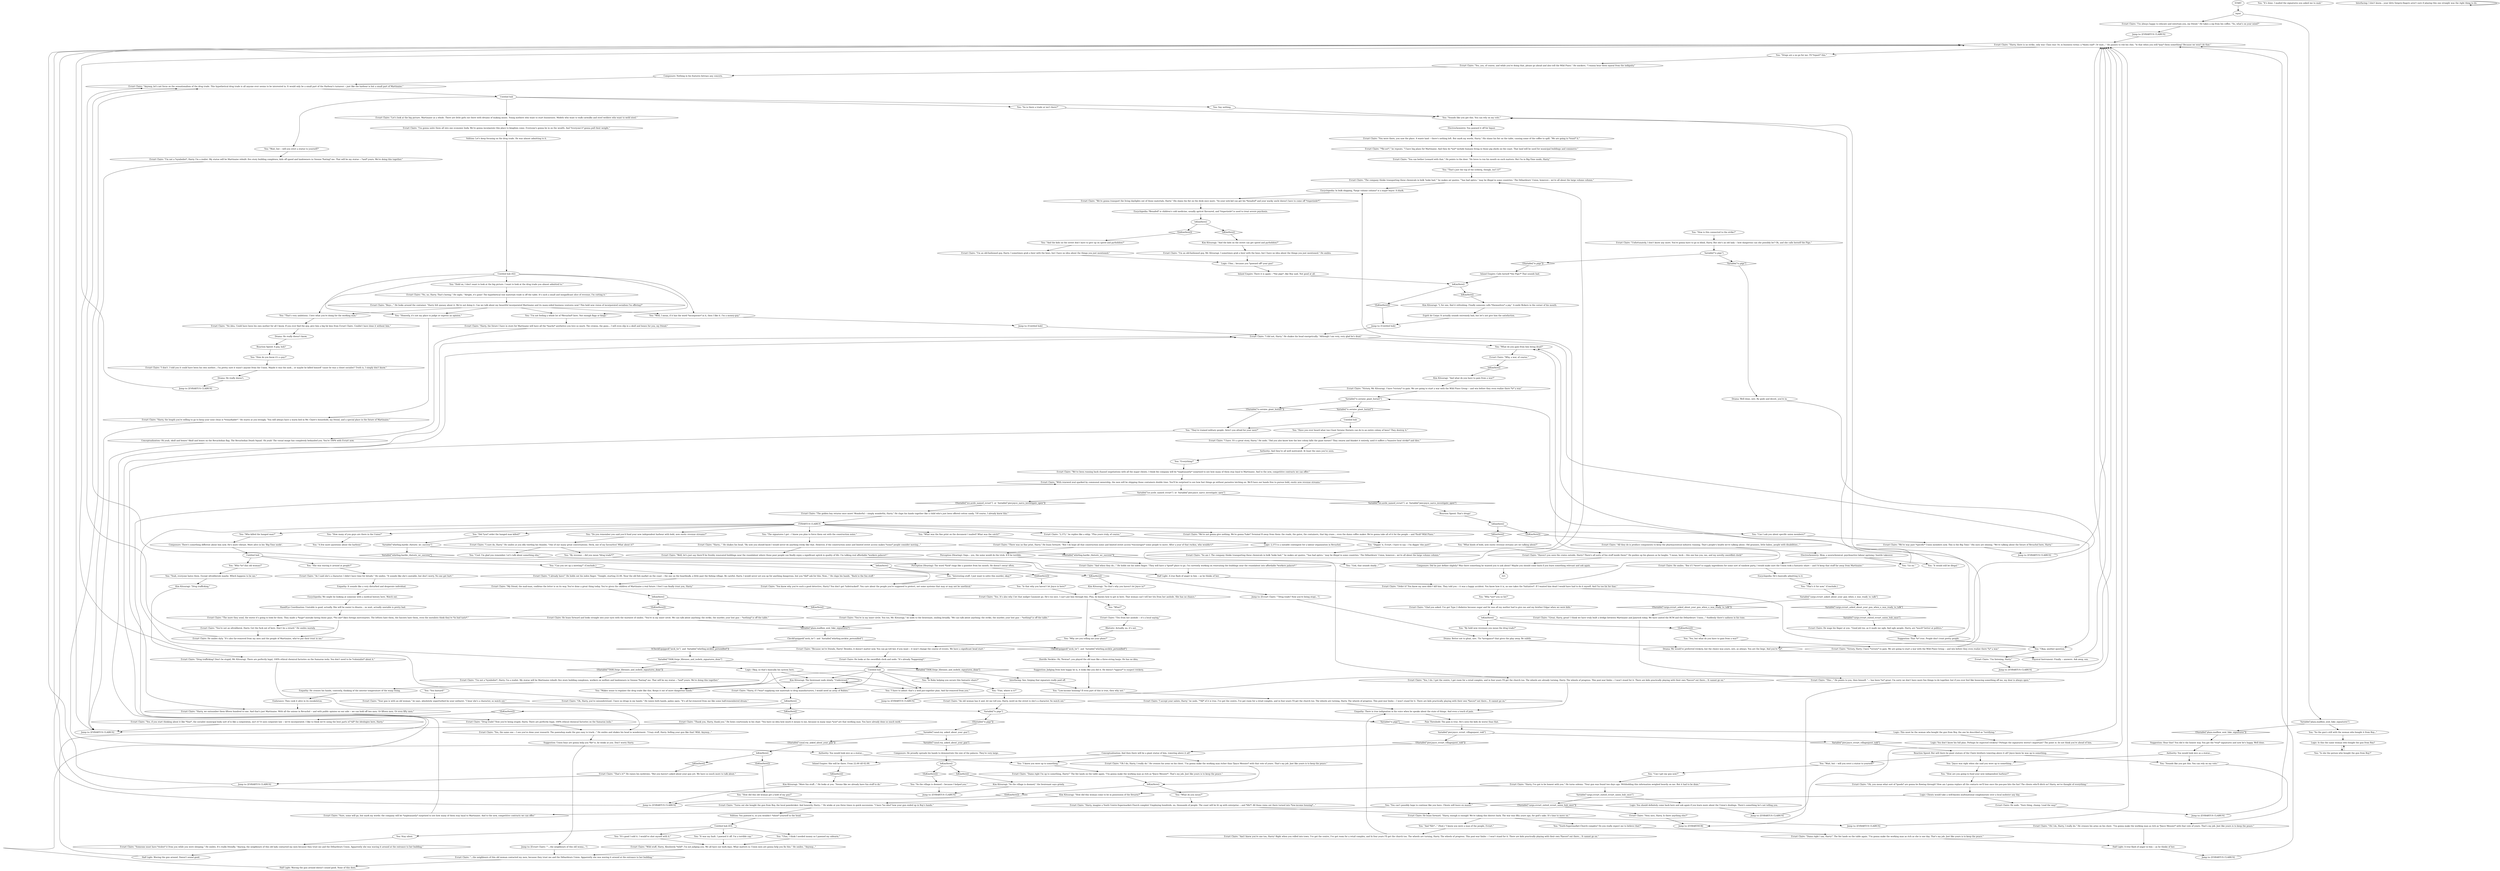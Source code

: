 # CONTAINERYARD / EVRART UNION
# "I wanna discuss some matters regarding the union with you."
# ==================================================
digraph G {
	  0 [label="START"];
	  1 [label="input"];
	  2 [label="Evrart Claire: \"Wild stuff, Harry. Absolutely *wild*. I'm not judging you. We all have our dark days. What matters is: Union men are gonna help you fix this.\" He smiles. \"Anyway...\""];
	  3 [label="Evrart Claire: \"...the neighbours of this old woman contacted my men, because they trust me and the Débardeurs Union. Apparently she was waving it around at the entrance to her building.\""];
	  4 [label="Suggestion: Hear that? You did it the honest way. You got the *real* signatures and now he's happy. Well done."];
	  5 [label="Perception (Hearing): Oops... yes, the noise would do the trick. It'll be terrible."];
	  6 [label="You: \"Wait, but -- will you erect a statue to yourself?\""];
	  7 [label="You: \"I knew you were up to something.\""];
	  8 [label="Evrart Claire: He looks at the swordfish clock and nods: \"It's already *happening*.\""];
	  9 [label="Half Light: Waving the gun around doesn't sound good. None of this does."];
	  10 [label="Evrart Claire: \"There was no fine print, Harry.\" He leans forward. \"But I do hope all that construction noise and limited street access *encourages* some people to move. After a year of that ruckus, who wouldn't?\""];
	  11 [label="Reaction Speed: But will there be giant statues of the Claire brothers towering above it all? Joyce knew he was up to something."];
	  12 [label="Evrart Claire: \"I'm listening, Harry.\""];
	  13 [label="You: \"They're trained military people. Aren't you afraid for your men?\""];
	  14 [label="Evrart Claire: \"Your gun is with an old woman,\" he says, absolutely unperturbed by your outburst. \"I hear she's a character, so watch out.\""];
	  15 [label="Jump to: [Untitled hub]"];
	  16 [label="Rhetoric: Actually, no, it's not."];
	  17 [label="Drama: He really doesn't know."];
	  18 [label="Evrart Claire: \"I don't. I told you it could have been his own mother... I'm pretty sure it wasn't anyone from the Union. Maybe it was the mob... or maybe he killed himself 'cause he was a closet socialist? Truth is, I simply don't know.\""];
	  19 [label="Jump to: [EVRARTUS CLAIRUS]"];
	  20 [label="Evrart Claire: \"With renewed zeal sparked by communal ownership, the men will be shipping those containers double time. You'll be surprised to see how fast things go without parasites latching on. We'll have our hands free to pursue bold, exotic new revenue streams.\""];
	  21 [label="IsKimHere()"];
	  22 [label="IsKimHere()", shape=diamond];
	  23 [label="!(IsKimHere())", shape=diamond];
	  24 [label="Encyclopedia: He's basically admitting to it."];
	  25 [label="Evrart Claire: \"Boys...\" He looks around the container. \"Harry felt queasy about it. We're not doing it. Can we talk about my beautiful incorporated Martinaise and its many-sided business ventures now? This bold new vision of incorporated socialism I'm offering?\""];
	  26 [label="Evrart Claire: He leans forward and looks straight into your eyes with the warmest of smiles. \"You're in my inner circle. We can talk about anything: the strike, the murder, your lost gun -- *nothing* is off the table.\""];
	  27 [label="Evrart Claire: \"Harry...\" He shakes his head. \"By now you should know I would never do anything tricky like that. However, if the construction noise and limited street access makes *some* people consider moving...\""];
	  28 [label="You: \"Did *you* order the hanged man killed?\""];
	  29 [label="You: \"And *life*...\" (Nod.) \"I knew you were a man of the people, Evrart.\""];
	  30 [label="Evrart Claire: \"Oh, you mean what sort of *goods* are gonna be flowing through? How am I gonna replace all the contacts we'll lose once the poo-poo hits the fan? The clients who'll ditch us? Harry, we've thought of everything.\""];
	  31 [label="Jump to: [EVRARTUS CLAIRUS]"];
	  32 [label="You: \"Honestly, it's not my place to judge or express an opinion.\""];
	  33 [label="You: \"How many of you guys are there in the Union?\""];
	  34 [label="Drama: He really doesn't."];
	  35 [label="Evrart Claire: \"The company thinks transporting these chemicals in bulk 'looks bad,'\" he makes air quotes, \"'has bad optics,' 'may be illegal in some countries.' The Débardeurs' Union, however... we're all about the large volume column.\""];
	  36 [label="Evrart Claire: \"I'm an old-fashioned guy, Mr. Kitsuragi. I sometimes grab a beer with the boys, but I have no idea about the things you just mentioned.\" He smiles."];
	  37 [label="Evrart Claire: \"I'm an old-fashioned guy, Harry. I sometimes grab a beer with the boys, but I have no idea about the things you just mentioned.\""];
	  38 [label="Logic: This must be the woman who bought the gun from Roy, the one he described as \"terrifying.\""];
	  39 [label="Empathy: There is true indignation in his voice when he speaks about the state of things. And even a touch of pain."];
	  40 [label="Encyclopedia: We might be looking at someone with a medical history here. Watch out."];
	  41 [label="You: \"Sounds like you got this. You can rely on my vote.\""];
	  42 [label="Evrart Claire: \"Harry, we outnumber them fifteen hundred to one. And that's just Martinaise. With all the unions in Revachol -- and with public opinion on our side -- we can hold off two men. Or fifteen men. Or even fifty men.\""];
	  43 [label="You: \"Can I ask you about specific union members?\""];
	  44 [label="Evrart Claire: \"This...\" He points to you, then himself. \"... has been *so* great. I'm sorry we don't have more fun things to do together, but if you ever feel like bouncing something off me, my door is always open.\""];
	  45 [label="Evrart Claire: \"Why, a war, of course.\""];
	  46 [label="Jump to: [EVRARTUS CLAIRUS]"];
	  47 [label="Authority: You would look nice as a statue..."];
	  48 [label="Evrart Claire: \"I'm not a *symbolist*, Harry. I'm a realist. My statue will be Martinaise rebuilt: five story building complexes, kids off speed and landowners in Ozonne *hating* me. That will be my statue -- *and* yours. We're doing this together.\""];
	  49 [label="Interfacing: See, forging that signature really paid off."];
	  50 [label="Evrart Claire: \"*Re-set*,\" he repeats. \"I have big plans for Martinaise. And they do *not* include humans living in those pig sheds on the coast. That land will be used for municipal buildings and commerce.\""];
	  51 [label="Variable[\"pier.joyce_evrart_villagequest_told\"]"];
	  52 [label="Variable[\"pier.joyce_evrart_villagequest_told\"]", shape=diamond];
	  53 [label="!(Variable[\"pier.joyce_evrart_villagequest_told\"])", shape=diamond];
	  54 [label="You: \"Is that why you haven't let Joyce in here?\""];
	  55 [label="Jump to: [EVRARTHUB]"];
	  56 [label="Kim Kitsuragi: \"And what do you have to gain from a war?\""];
	  57 [label="You: \"Who killed the hanged man?\""];
	  58 [label="You: Say nothing."];
	  59 [label="Volition: Let's keep focusing on the drug trade. He was almost admitting to it."];
	  60 [label="Untitled hub (03)"];
	  61 [label="Evrart Claire: \"Damn right I'm up to something, Harry!\" The fist lands on the table again. \"I'm gonna make the working man as rich as *Joyce Messier*. That's my job. Just like yours is to keep the peace.\""];
	  62 [label="You: \"What was the fine print on the document I mailed? What was the catch?\""];
	  63 [label="Jump to: [EVRARTUS CLAIRUS]"];
	  64 [label="You: \"Why *are* you so fat?\""];
	  65 [label="Evrart Claire: \"Because we're friends, Harry! Besides, it doesn't matter now. You can go tell her, if you want -- it won't change the course of events. We have a significant head start.\""];
	  66 [label="Evrart Claire: \"We've been running back channel negotiations with all the major clients. I think the company will be *unpleasantly* surprised to see how many of them stay loyal to Martinaise. And to the new, competitive contracts we can offer.\""];
	  67 [label="Encyclopedia: *Benafed* is children's cold medicine, usually apricot flavoured, and *risperizole* is used to treat severe psychosis."];
	  68 [label="Kim Kitsuragi: \"And the kids on the street can get speed and pyrholidon?\""];
	  69 [label="Composure: Nothing in his features betrays any concern."];
	  70 [label="You: \"Hold on, I don't want to look at the big picture. I want to look at the drug trade you almost admitted to.\""];
	  71 [label="Evrart Claire: \"Haven't you seen the crates outside, Harry? There's all sorts of fun stuff inside them!\" He pushes up his glasses as he laughs. \"I mean, heck -- this one has you, me, and my novelty swordfish clock!\""];
	  72 [label="CheckEquipped(\"neck_tie\")  and  Variable[\"whirling.necktie_personified\"]"];
	  73 [label="CheckEquipped(\"neck_tie\")  and  Variable[\"whirling.necktie_personified\"]", shape=diamond];
	  74 [label="!(CheckEquipped(\"neck_tie\")  and  Variable[\"whirling.necktie_personified\"])", shape=diamond];
	  75 [label="Pain Threshold: The pain is true. He's seen the kids do worse than that."];
	  76 [label="IsKimHere()"];
	  77 [label="IsKimHere()", shape=diamond];
	  78 [label="!(IsKimHere())", shape=diamond];
	  79 [label="Evrart Claire: \"Well, let's just say there'll be freshly renovated buildings near the roundabout where those poor people can finally enjoy a significant uptick in quality of life. I'm talking real affordable *workers palaces*.\""];
	  80 [label="Jump to: [EVRARTUS CLAIRUS]"];
	  81 [label="Kim Kitsuragi: \"So that's why you haven't let Joyce in?\""];
	  82 [label="Evrart Claire: \"Someone must have *stolen* it from you while you were sleeping.\" He smiles. It's really friendly. \"Anyway, the neighbours of this old lady contacted my men because they trust me and the Débardeurs Union. Apparently she was waving it around at the entrance to her building.\""];
	  83 [label="Evrart Claire: \"As I said she's a character. I didn't have time for details.\" He smiles. \"It sounds like she's unstable, but don't worry. No one got hurt.\""];
	  84 [label="You: \"Yes, but what do you have to gain from a war?\""];
	  85 [label="Evrart Claire: \"Victory, Harry. I have *victory* to gain. We are going to start a war with the Wild Pines Group -- and win before they even realize there *is* a war.\""];
	  86 [label="Evrart Claire: \"Sure, some will go, but mark my words: the company will be *unpleasantly* surprised to see how many of them stay loyal to Martinaise. And to the new, competitive contracts we can offer.\""];
	  87 [label="Untitled hub"];
	  88 [label="Variable[\"tc.pigs\"]"];
	  89 [label="Variable[\"tc.pigs\"]", shape=diamond];
	  90 [label="!(Variable[\"tc.pigs\"])", shape=diamond];
	  91 [label="Logic: 2,373 is a sizeable contingent for a labour organization in Revachol."];
	  92 [label="Evrart Claire: \"So am I. The company thinks transporting these chemicals in bulk 'looks bad,'\" he makes air quotes, \"'has bad optics,' 'may be illegal in some countries.' The Débardeurs' Union, however... we're all about the large volume column.\""];
	  93 [label="You: \"It's good I sold it. I would've shot myself with it.\""];
	  94 [label="Evrart Claire: \"Oh I do, Harry, I really do.\" He crosses his arms on his chest. \"I'm gonna make the working man as rich as *Joyce Messier* with that vote of yours. That's my job. Just like yours is to keep the peace.\""];
	  95 [label="Evrart Claire: \"I have. It's a great story, Harry.\" He nods. \"Did you also know how the bee colony kills the giant hornet? They swarm and blanket it entirely, until it suffers a *massive heat stroke* and dies.\""];
	  96 [label="You: \"Makes sense to regulate the drug trade like this. Keeps it out of more dangerous hands.\""];
	  97 [label="You: \"Is Ruby helping you secure this fantastic share?\""];
	  98 [label="Variable[\"whirling.hardie_rhetoric_wc_success\"]"];
	  99 [label="Variable[\"whirling.hardie_rhetoric_wc_success\"]", shape=diamond];
	  100 [label="!(Variable[\"whirling.hardie_rhetoric_wc_success\"])", shape=diamond];
	  101 [label="Evrart Claire: \"We're way past *specific* Union members now. This is the Big Time.\" His eyes are shining. \"We're talking about the future of Revachol here, Harry.\""];
	  102 [label="Evrart Claire: \"We're gonna transport the living daylights out of those materials, Harry.\" His slams his fist on the desk once more. \"So your sick kid can get his *benafed* and your wacky uncle doesn't have to come off *risperizole*!\""];
	  103 [label="You: \"So is there a trade or isn't there?\""];
	  104 [label="Suggestion: That *is* true. People don't trust pretty people."];
	  105 [label="Electrochemistry: Wow, a neurochemical, psychoactive labour uprising / hostile takeover."];
	  106 [label="Jump to: [Evrart Claire: \"\"...the neighbours of this old woma...\"]"];
	  107 [label="Evrart Claire: \"You're in my inner circle. You too, Mr. Kitsuragi,\" he nods to the lieutenant, smiling broadly. \"We can talk about anything: the strike, the murder, your lost gun -- *nothing* is off the table.\""];
	  108 [label="Evrart Claire: \"Harry, imagine a Youth Centre-Supermarket-Church complex! Employing hundreds, no, thousands of people. The coast will be lit up with enterprise -- and *life*! All those ruins out there turned into *low-income housing*...\""];
	  109 [label="Evrart Claire: \"Yes, yes, of course, and while you're doing that, please go ahead and also tell the Wild Pines.\" He snickers. \"I wanna hear them squeal from the indignity.\""];
	  110 [label="IsKimHere()"];
	  111 [label="IsKimHere()", shape=diamond];
	  112 [label="!(IsKimHere())", shape=diamond];
	  113 [label="You: \"I'm not feeling a whole lot of *Revachol* here. Not enough flags or kings.\""];
	  114 [label="Evrart Claire: \"An old woman has it and, let me tell you, Harry, word on the street is she's a character. So watch out.\""];
	  115 [label="You: \"Who *is* this old woman?\""];
	  116 [label="Kim Kitsuragi: \"I, for one, find it refreshing. Finally someone calls *themselves* a pig.\" A smile flickers in the corner of his mouth."];
	  117 [label="Jump to: [EVRARTUS CLAIRUS]"];
	  118 [label="Inland Empire: Calls herself *the Pigs?* That sounds bad."];
	  119 [label="Evrart Claire: \"Drug trafficking? Don't be stupid, Mr. Kitsuragi. There are perfectly legal, 100% ethical chemical factories on the Samaran isola. You don't need to be *colonialist* about it.\""];
	  120 [label="Evrart Claire: \"No, no, Harry. That's boring.\" He sighs. \"Alright, it's gone! The hypothetical raw materials trade is off the table. It's such a small and insignificant slice of revenue, I'm cutting it.\""];
	  121 [label="Conceptualization: Oh yeah, skull and bones! Skull and bones on the Revacholian flag. The Revacholian Death Squad. Oh yeah! The visual image has completely bedazzled you. You're 100% with Evrart now."];
	  122 [label="You: \"Do you remember you said you'd fund your new independent harbour with bold, new exotic revenue streams?\""];
	  123 [label="You: \"It was my fault. I pawned it off. I'm a terrible cop.\""];
	  124 [label="Variable[\"tc.pigs\"]"];
	  125 [label="Variable[\"tc.pigs\"]", shape=diamond];
	  126 [label="!(Variable[\"tc.pigs\"])", shape=diamond];
	  127 [label="Physical Instrument: Finally -- answers. Ask away, son."];
	  128 [label="Esprit de Corps: It actually sounds extremely bad, but let's not give him the satisfaction."];
	  129 [label="You: \"So the village is doomed -- because I helped you.\""];
	  130 [label="Kim Kitsuragi: \"So the village is doomed,\" the lieutenant says grimly."];
	  131 [label="Evrart Claire: \"I accept your salute, Harry,\" he nods. \"*All* of it is true. I've got the centre, I've got room for a retail complex, and in four years I'll get the church too. The wheels are turning, Harry. The wheels of progress. This post-war limbo -- I won't stand for it. There are kids practically playing with their own *faeces* out there... It cannot go on.\""];
	  132 [label="You: \"Joyce was right when she said you were up to something...\""];
	  133 [label="Evrart Claire: \"You know why you're such a good detective, Harry? You don't get *sidetracked*. You care about the people you're supposed to protect, not some systems that may or may not be unethical.\""];
	  134 [label="Evrart Claire: \"Oh, Harry, you've misunderstood. I have no drugs in my hands.\" He raises both hands, palms open. \"It's all far-removed from me like some half-remembered dream.\""];
	  135 [label="Evrart Claire: \"Turns out she bought the gun from Roy, the local pawnbroker. And honestly, Harry...\" He winks at you three times in quick succession. \"I have *no idea* how your gun ended up in Roy's hands.\""];
	  136 [label="You: \"She was waving it around at people?\""];
	  137 [label="IsKimHere()"];
	  138 [label="IsKimHere()", shape=diamond];
	  139 [label="!(IsKimHere())", shape=diamond];
	  140 [label="You: \"Uhm, I think I needed money so I pawned my sidearm.\""];
	  141 [label="Kim Kitsuragi: \"More fun stuff...\" He looks at you. \"Seems like we already have fun stuff to do.\""];
	  142 [label="You: \"It's done. I mailed the signatures you asked me to mail.\""];
	  143 [label="Evrart Claire: \"And when they do...\" He holds out his index finger. \"They will have a *good* place to go. I'm currently working on renovating the buildings near the roundabout into affordable *workers palaces*.\""];
	  144 [label="IsKimHere()"];
	  145 [label="IsKimHere()", shape=diamond];
	  146 [label="!(IsKimHere())", shape=diamond];
	  147 [label="Jump to: [EVRARTUS CLAIRUS]"];
	  148 [label="You: \"Okay, another question.\""];
	  149 [label="Variable[\"tc.seraise_giant_hornet\"]"];
	  150 [label="Variable[\"tc.seraise_giant_hornet\"]", shape=diamond];
	  151 [label="!(Variable[\"tc.seraise_giant_hornet\"])", shape=diamond];
	  152 [label="Evrart Claire: \"Anyway, let's not focus on the sensationalism of the drug trade. This hypothetical drug trade is all anyone ever seems to be interested in. It would only be a small part of the Harbour's turnover -- just like the harbour is but a small part of Martinaise.\""];
	  153 [label="Evrart Claire: \"Harry, the length you're willing to go to keep your nose clean is *remarkable*.\" He stares at you lovingly. \"You will always have a warm bed in Mr. Claire's household, my friend, and a special place in the future of Martinaise.\""];
	  154 [label="Jump to: [EVRARTUS CLAIRUS]"];
	  155 [label="Reaction Speed: That's drugs!"];
	  156 [label="You: \"And the kids on the street don't have to give up on speed and pyrholidon?\""];
	  157 [label="Untitled hub"];
	  158 [label="Evrart Claire: \"I sure do, Harry.\" He smiles at you idly twirling his thumbs. \"One of our many great conversations. Heck, one of my favourites! What about it?\""];
	  159 [label="Jump to: [Evrart Claire: \"\"Drug trade? Now you're being stupi...\"]"];
	  160 [label="Half Light: A true flash of anger in him -- as he thinks of her."];
	  161 [label="Endurance: They cook it alive in its exoskeleton."];
	  162 [label="You: \"Have you ever heard what two Giant Seraise Hornets can do to an entire colony of bees? They destroy it.\""];
	  163 [label="Evrart Claire: \"I'm always happy to educate and entertain you, my friend.\" He takes a sip from his coffee. \"So, what's on your mind?\""];
	  164 [label="Evrart Claire: \"Harry, I've got to be honest with you.\" He turns solemn. \"Your gun was found two days ago. Withholding this information weighed heavily on me. But it had to be done.\""];
	  165 [label="You: \"How did this old woman get a hold of my gun?\""];
	  166 [label="You: \"Can you set up a meeting?\" (Conclude.)"];
	  167 [label="You: \"Why are you telling me your plans?\""];
	  168 [label="Untitled hub (02)"];
	  169 [label="Variable[\"ice.acele_named_evrart\"]  or  Variable[\"pier.joyce_narco_investigate_open\"]"];
	  170 [label="Variable[\"ice.acele_named_evrart\"]  or  Variable[\"pier.joyce_narco_investigate_open\"]", shape=diamond];
	  171 [label="!(Variable[\"ice.acele_named_evrart\"]  or  Variable[\"pier.joyce_narco_investigate_open\"])", shape=diamond];
	  172 [label="You: \"Cool. I'm glad you remember. Let's talk about something else.\""];
	  173 [label="Suggestion: Union boys are gonna help you *fix* it, he winks at you. Don't worry Harry."];
	  174 [label="Hand/Eye Coordination: Unstable is good, actually. She will be easier to disarm... no wait, actually unstable is pretty bad."];
	  175 [label="You: \"Youth-Supermarket-Church complex? Do you really expect me to believe that?\""];
	  176 [label="Evrart Claire: \"And I knew you're one too, Harry! Right when you rolled into town. I've got the centre, I've got room for a retail complex, and In four years I'll get the church too. The wheels are turning, Harry. The wheels of progress. This post-war limbo -- I won't stand for it. There are kids practically playing with their own *faeces* out there... It cannot go on.\""];
	  177 [label="Evrart Claire: \"Victory, Mr. Kitsuragi. I have *victory* to gain. We are going to start a war with the Wild Pines Group -- and win before they even realize there *is* a war.\""];
	  178 [label="You: \"I have to admit: that's a well put-together plan. And far-removed from you.\""];
	  179 [label="You: \"Well, I mean, if it has the word *incorporate* in it, then I like it. I'm a money-guy.\""];
	  180 [label="Evrart Claire: \"Harry, the future I have in store for Martinaise will have all the *macho* aesthetics you love so much. The crowns, the guns... I will even slip in a skull and bones for you, my friend.\""];
	  181 [label="IsKimHere()"];
	  182 [label="IsKimHere()", shape=diamond];
	  183 [label="!(IsKimHere())", shape=diamond];
	  184 [label="Evrart Claire: \"I already have!\" He holds out his index finger. \"Tonight, starting 22.00. Near the old fish market on the coast -- the one on the boardwalk, a little past the fishing village. Be careful, Harry. I would never set you up for anything dangerous, but you *did* ask for this. Now...\" He claps his hands. \"Back to the fun stuff.\""];
	  185 [label="Variable[\"cargo.evrart_asked_about_your_gun_when_e_was_ready_to_talk\"]"];
	  186 [label="Variable[\"cargo.evrart_asked_about_your_gun_when_e_was_ready_to_talk\"]", shape=diamond];
	  187 [label="!(Variable[\"cargo.evrart_asked_about_your_gun_when_e_was_ready_to_talk\"])", shape=diamond];
	  188 [label="You: \"What?\""];
	  189 [label="Evrart Claire: \"Tits from her asshole -- it's a local saying.\""];
	  190 [label="Reaction Speed: A guy, huh?"];
	  191 [label="Composure: Did he just deflate slightly? Was there something he wanted you to ask about? Maybe you should come back if you learn something relevant and ask again."];
	  192 [label="You: \"By revenue -- did you mean *drug trade*?\""];
	  193 [label="Jump to: [EVRARTUS CLAIRUS]"];
	  194 [label="Horrific Necktie: Oh, *bratan*, you played the old man like a three-string banjo. He has no idea."];
	  195 [label="You: Stay silent."];
	  196 [label="Conceptualization: And then there will be a giant statue of him, towering above it all?"];
	  197 [label="Encyclopedia: In bulk shipping, *large volume column* is a major buyer. A shark."];
	  198 [label="Empathy: It sounds like a very disturbed and desperate individual."];
	  199 [label="Variable[\"TASK.forge_liliennes_and_isobels_signatures_done\"]"];
	  200 [label="Variable[\"TASK.forge_liliennes_and_isobels_signatures_done\"]", shape=diamond];
	  201 [label="!(Variable[\"TASK.forge_liliennes_and_isobels_signatures_done\"])", shape=diamond];
	  202 [label="You: \"The signatures I got -- I know you plan to force them out with the construction noise.\""];
	  203 [label="You: \"What do you gain from him being dead?\""];
	  204 [label="Evrart Claire: \"Yes. It's also why I let that midget Gaumont go. He's too nice. I can't put him through this. Plus, he knows how to get in here. That woman can't tell her tits from her asshole. She has no chance.\""];
	  205 [label="Evrart Claire: \"I'm gonna unite them all into one economic body. We're gonna incorporate this place to kingdom come. Everyone's gonna be in on the wealth. And *everyone's* gonna pull their weight.\""];
	  206 [label="You: \"That's very ambitious. I love what you're doing for the working man.\""];
	  207 [label="IsKimHere()"];
	  208 [label="IsKimHere()", shape=diamond];
	  209 [label="!(IsKimHere())", shape=diamond];
	  210 [label="Evrart Claire: He leans forward. \"Harry, enough is enough! We're taking this district back. The war was fifty years ago, for god's sake. It's time to move on.\""];
	  211 [label="Evrart Claire: \"Glad you asked. I've got Type 2 diabetes because sugar and fat was all my mother had to give me and my brother Edgar when we were kids.\""];
	  212 [label="You: \"How do you know it's a guy?\""];
	  213 [label="Logic: Clients would take a well-known multinational conglomerate over a local mobster any day."];
	  214 [label="Variable[\"canal.roy_asked_about_your_gun\"]"];
	  215 [label="Variable[\"canal.roy_asked_about_your_gun\"]", shape=diamond];
	  216 [label="!(Variable[\"canal.roy_asked_about_your_gun\"])", shape=diamond];
	  217 [label="You: \"Is she the person who bought the gun from Roy?\""];
	  218 [label="Half Light: Waving the gun around. Doesn't sound good."];
	  219 [label="You: \"How is this connected to the strike?\""];
	  220 [label="Evrart Claire: He smiles slyly. \"It's also far-removed from my men and the people of Martinaise, who've put their trust in me.\""];
	  221 [label="Jump to: [EVRARTUS CLAIRUS]"];
	  222 [label="Untitled hub"];
	  223 [label="Evrart Claire: \"I did not, Harry.\" He shakes his head energetically. \"Although I am very, very glad he's dead.\""];
	  224 [label="You: \"God, that sounds shady...\""];
	  225 [label="You: \"Go on.\""];
	  226 [label="Evrart Claire: \"Let's look at the big picture. Martinaise as a whole. There are little girls out there with dreams of making music. Young mothers who want to start businesses. Models who want to walk catwalks and steel welders who want to weld steel.\""];
	  227 [label="You: \"Sounds like you got this. You can rely on my vote.\""];
	  228 [label="Inland Empire: She will be there. From 22.00 till 02.00."];
	  229 [label="Evrart Claire: \"My friend, the mail-man, confirms the letter is on its way. You've done a great thing today. You've given the children of Martinaise a real future. I feel I can finally trust you, Harry.\""];
	  230 [label="EVRARTUS CLAIRUS"];
	  231 [label="Evrart Claire: \"Harry, there is no strike, only war. Class war. Or, in business terms: a *dawn raid*. Or wait...\" He pauses to rub his chin. \"Is that when you still *pay* them something? Because we won't do that.\""];
	  232 [label="Evrart Claire: \"Unfortunately, I don't know any more. You're gonna have to go in blind, Harry. But she's an old lady -- how dangerous can she possibly be? Oh, and she calls herself the Pigs.\""];
	  233 [label="You: \"Yeah, everyone hates them. Except ultraliberals maybe. Which happens to be me.\""];
	  234 [label="Evrart Claire: \"You're not an ultraliberal, Harry. Get the fuck out of here. Don't be a retard.\" He smiles warmly."];
	  235 [label="Kim Kitsuragi: \"Drug trafficking.\""];
	  236 [label="You: \"What kinds of bold, new exotic revenue streams are we talking about?\""];
	  237 [label="Evrart Claire: \"The golden boy returns once more! Wonderful -- simply wonderful, Harry.\" He claps his hands together like a child who's just been offered cotton candy. \"Of course, I already knew this.\""];
	  238 [label="Variable[\"plaza.mailbox_sent_fake_signatures\"]"];
	  239 [label="Variable[\"plaza.mailbox_sent_fake_signatures\"]", shape=diamond];
	  240 [label="!(Variable[\"plaza.mailbox_sent_fake_signatures\"])", shape=diamond];
	  241 [label="You: \"So the gun's still with the woman who bought it from Roy...\""];
	  242 [label="Logic: You don't know his full plan. Perhaps he expected trickery? Perhaps the signatures weren't important? The point is: do not think you're ahead of him."];
	  243 [label="Drama: We would've preferred trickery, but the choice was yours, sire, as always. You are the liege. And you're *in*."];
	  244 [label="Interfacing: I don't know... your dirty forgery-fingers aren't sure if playing this one straight was the right thing to do."];
	  245 [label="Authority: You would look nice as a statue..."];
	  246 [label="Empathy: He crosses his hands, contently, thinking of the interior temperature of the wasp rising."];
	  247 [label="Authority: And they're all well motivated. At least the ones you've seen."];
	  248 [label="Evrart Claire: \"Yes, I do. I got the centre, I got room for a retail complex, and in four years I'll get the church too. The wheels are already turning, Harry. The wheels of progress. This post-war limbo -- I won't stand for it. There are kids practically playing with their own *faeces* out there... It cannot go on.\""];
	  249 [label="Evrart Claire: \"Damn right I am, Harry!\" The fist lands on the table again. \"I'm gonna make the working man as rich as she is one day. That's my job. Just like yours is to keep the peace.\""];
	  250 [label="You: \"How are you going to fund your new independent harbour?\""];
	  251 [label="Logic: Okay, so that's basically his system here."];
	  252 [label="Evrart Claire: \"Yes, if you start thinking about it like *that*, the socialist municipal body sort of is like a corporation, isn't it? It uses corporate law -- we're incorporated. I like to think we're using the best parts of *all* the ideologies here, Harry.\""];
	  253 [label="Jump to: [Untitled hub]"];
	  254 [label="Evrart Claire: \"The more they send, the worse it's going to look for them. They made a *huge* mistake hiring those guys. *No one* likes foreign mercenaries. The leftists hate them, the fascists hate them, even the moralists think they're *in bad taste*.\""];
	  255 [label="Evrart Claire: \"Drug trade? Now you're being stupid, Harry. There are perfectly legal, 100% ethical chemical factories on the Samaran isola.\""];
	  256 [label="Drama: Better not to gloat, sire. 'Tis *arrogance* that gives the play away. Be subtle."];
	  257 [label="Suggestion: Judging from how happy he is, it looks like you did it. He doesn't *appear* to suspect trickery."];
	  258 [label="Evrart Claire: \"I'm not a *symbolist*, Harry. I'm a realist. My statue will be Martinaise rebuilt: five story building complexes, workers on welfare and landowners in Ozonne *hating* me. That will be my statue -- *and* yours. We're doing this together.\""];
	  259 [label="You: \"Can I get my gun now?\""];
	  260 [label="Evrart Claire: \"We're not gonna give nothing. We're gonna *take* Terminal B away from them: the roads, the gates, the containers, that big crane... even the damn coffee maker. We're gonna take all of it for the people -- and *fuck* Wild Pines.\""];
	  261 [label="You: \"Drugs are a no go for me. I'll *report* this.\""];
	  262 [label="Evrart Claire: \"Harry, if I *was* supplying raw materials to drug manufacturers, I would need an army of Rubies.\""];
	  263 [label="You: \"Fine, where is it?\""];
	  264 [label="Kim Kitsuragi: \"How did this woman come to be in possession of the firearm?\""];
	  265 [label="Evrart Claire: \"That's it?\" He raises his eyebrows. \"But you haven't asked about your gun yet. We have so much more to talk about.\""];
	  266 [label="Evrart Claire: \"Great, Harry, great! I think we have truly built a bridge between Martinaise and Jamrock today. We have united the RCM and the Débardeurs' Union...\" Suddenly there's sadness in his tone."];
	  267 [label="Evrart Claire: \"Very nice, Harry. Is there anything else?\""];
	  268 [label="Evrart Claire: He wags his finger at you. \"Good job too, as it made me ugly. And ugly people, Harry, are *much* better at politics.\""];
	  269 [label="IsKimHere()"];
	  270 [label="IsKimHere()", shape=diamond];
	  271 [label="!(IsKimHere())", shape=diamond];
	  272 [label="You: \"By bold new revenues you mean the drug trade?\""];
	  273 [label="Evrart Claire: \"All they do is produce components to keep the pharmaceutical industry running. That's people's health we're talking about. Old grannies, little babes, people with disabilities...\""];
	  274 [label="Evrart Claire: \"Yes, the same one -- I see you've done your research. The pawnshop made the gun easy to track...\" He smiles and shakes his head in wonderment. \"Crazy stuff, Harry. Selling your gun like that! Wild. Anyway...\""];
	  275 [label="Logic: Is this the same woman who bought the gun from Roy?"];
	  276 [label="Composure: He proudly spreads his hands to demonstrate the size of the palaces. They're very large."];
	  277 [label="Half Light: A true flash of anger in him -- as he thinks of her."];
	  278 [label="IsKimHere()"];
	  279 [label="IsKimHere()", shape=diamond];
	  280 [label="!(IsKimHere())", shape=diamond];
	  281 [label="You: \"What do you mean?\""];
	  282 [label="Evrart Claire: \"You can bother Leonard with that.\" He points to the door. \"He loves to run his mouth on such matters. But I'm in Big-Time mode, Harry.\""];
	  283 [label="Jump to: [EVRARTUS CLAIRUS]"];
	  284 [label="You: \"Everything?\""];
	  285 [label="You: \"You can't possibly hope to continue like you have. Clients will leave en masse.\""];
	  286 [label="Evrart Claire: He nods. \"Sure thing, champ. Lead the way!\""];
	  287 [label="Perception (Hearing): The word *fuck* rings like a gunshot from his mouth. He doesn't swear often."];
	  288 [label="You: \"Diggin' it, Evrart. I have to say -- I'm diggin' this part!\""];
	  289 [label="Evrart Claire: He smiles. \"But if I *were* to supply ingredients for some sort of rainbow party, I would make sure the Union took a fantastic share -- and I'd keep that stuff far away from Martinaise.\""];
	  290 [label="Logic: Uhm... because you *pawned off* your gun?"];
	  291 [label="Volition: You pawned it, so you wouldn't *shoot* yourself in the head."];
	  292 [label="Evrart Claire: \"You were there, you saw the place. A waste land -- there's nothing left. But mark my words, Harry.\" His slams his fist on the table, causing some of the coffee to spill. \"We are going to *reset* it.\""];
	  293 [label="Jump to: [EVRARTUS CLAIRUS]"];
	  294 [label="Evrart Claire: \"Order it? You know my men didn't kill him. They told you -- it was a happy accident. You know how it is, no one takes the *initiative*. If I wanted him dead I would have had to do it myself. And I'm too fat for that.\""];
	  295 [label="IsKimHere()"];
	  296 [label="IsKimHere()", shape=diamond];
	  297 [label="!(IsKimHere())", shape=diamond];
	  298 [label="You: \"Interesting stuff. I just want to solve this murder, okay?\""];
	  299 [label="Kim Kitsuragi: The lieutenant nods slowly. \"Understood.\""];
	  300 [label="Evrart Claire: \"Thank you, Harry, thank you.\" He bows courteously in his chair. \"You have no idea how much it means to me, because in many ways *you* are that working man. You have already done so much work.\""];
	  301 [label="Evrart Claire: \"No idea. Could have been his own mother for all I know. If you ever find the guy, give him a big fat kiss from Evrart Claire. Couldn't have done it without him.\""];
	  302 [label="Composure: There's something different about him now. He's more vibrant. More alive in his 'Big-Time mode'."];
	  303 [label="You: \"That's just the top of the iceberg, though, isn't it?\""];
	  304 [label="You: \"It would still be illegal.\""];
	  305 [label="You: \"Wait, but -- will you erect a statue to yourself?\""];
	  306 [label="Evrart Claire: \"Oh I do, Harry, I really do.\" He crosses his arms on his chest. \"I'm gonna make the working man richer than *Joyce Messier* with that vote of yours. That's my job. Just like yours is to keep the peace.\""];
	  307 [label="Electrochemistry: You pawned it off for liquor."];
	  308 [label="Inland Empire: There it is again -- *the pigs*, like Roy said. Not good at all."];
	  309 [label="Drama: Well done, sire. By guile and deceit, you're in."];
	  310 [label="You: \"Low-income housing? If even part of this is true, then why not.\""];
	  311 [label="Jump to: [EVRARTUS CLAIRUS]"];
	  312 [label="Untitled hub"];
	  313 [label="You: \"That's it for now.\" (Conclude.)"];
	  314 [label="Evrart Claire: \"2,372,\" he replies like a whip. \"Plus yours truly, of course.\""];
	  315 [label="You: \"A few more questions about the harbour.\""];
	  316 [label="You: \"You bastard!\""];
	  317 [label="Variable[\"cargo.evrart_exited_evrart_union_hub_once\"]"];
	  318 [label="Variable[\"cargo.evrart_exited_evrart_union_hub_once\"]", shape=diamond];
	  319 [label="!(Variable[\"cargo.evrart_exited_evrart_union_hub_once\"])", shape=diamond];
	  320 [label="Logic: You should definitely come back here and ask again if you learn more about the Union's dealings. There's something he's not telling you."];
	  0 -> 1
	  1 -> 163
	  1 -> 238
	  2 -> 3
	  3 -> 9
	  4 -> 245
	  5 -> 143
	  6 -> 259
	  7 -> 61
	  8 -> 312
	  9 -> 223
	  10 -> 5
	  11 -> 41
	  11 -> 132
	  11 -> 6
	  12 -> 80
	  13 -> 42
	  14 -> 88
	  15 -> 223
	  16 -> 167
	  17 -> 190
	  18 -> 34
	  19 -> 231
	  20 -> 169
	  21 -> 22
	  21 -> 23
	  22 -> 236
	  23 -> 273
	  24 -> 313
	  25 -> 32
	  25 -> 113
	  25 -> 179
	  25 -> 206
	  26 -> 239
	  27 -> 79
	  28 -> 98
	  29 -> 176
	  30 -> 213
	  31 -> 231
	  32 -> 153
	  33 -> 315
	  34 -> 19
	  35 -> 197
	  36 -> 290
	  37 -> 290
	  38 -> 242
	  39 -> 75
	  40 -> 174
	  41 -> 94
	  42 -> 255
	  43 -> 101
	  44 -> 55
	  45 -> 270
	  46 -> 231
	  47 -> 228
	  47 -> 7
	  48 -> 47
	  49 -> 310
	  50 -> 282
	  51 -> 52
	  51 -> 53
	  52 -> 11
	  53 -> 196
	  54 -> 204
	  56 -> 177
	  57 -> 302
	  58 -> 227
	  59 -> 168
	  60 -> 123
	  60 -> 140
	  60 -> 93
	  60 -> 195
	  61 -> 278
	  62 -> 10
	  63 -> 231
	  64 -> 211
	  65 -> 8
	  66 -> 20
	  67 -> 137
	  68 -> 36
	  69 -> 152
	  70 -> 120
	  71 -> 191
	  72 -> 73
	  72 -> 74
	  73 -> 194
	  74 -> 199
	  75 -> 51
	  76 -> 77
	  76 -> 78
	  77 -> 107
	  78 -> 26
	  79 -> 277
	  80 -> 231
	  81 -> 204
	  82 -> 218
	  83 -> 198
	  84 -> 85
	  85 -> 149
	  86 -> 20
	  87 -> 162
	  87 -> 13
	  88 -> 89
	  88 -> 90
	  89 -> 38
	  90 -> 214
	  91 -> 248
	  92 -> 197
	  93 -> 2
	  94 -> 160
	  95 -> 247
	  96 -> 134
	  97 -> 263
	  98 -> 99
	  98 -> 100
	  99 -> 295
	  100 -> 224
	  101 -> 283
	  102 -> 67
	  103 -> 227
	  104 -> 203
	  104 -> 148
	  105 -> 304
	  105 -> 225
	  105 -> 289
	  106 -> 3
	  107 -> 239
	  108 -> 210
	  109 -> 69
	  110 -> 112
	  110 -> 111
	  111 -> 300
	  112 -> 252
	  113 -> 180
	  114 -> 88
	  115 -> 233
	  116 -> 128
	  117 -> 231
	  118 -> 181
	  119 -> 274
	  120 -> 25
	  121 -> 31
	  122 -> 158
	  123 -> 2
	  124 -> 125
	  124 -> 126
	  125 -> 309
	  126 -> 118
	  127 -> 231
	  128 -> 15
	  129 -> 293
	  130 -> 293
	  131 -> 39
	  132 -> 250
	  133 -> 152
	  134 -> 152
	  135 -> 291
	  136 -> 83
	  137 -> 138
	  137 -> 139
	  138 -> 68
	  139 -> 156
	  140 -> 2
	  141 -> 63
	  143 -> 277
	  144 -> 145
	  144 -> 146
	  145 -> 130
	  146 -> 129
	  147 -> 231
	  148 -> 12
	  149 -> 150
	  149 -> 151
	  150 -> 87
	  151 -> 13
	  152 -> 157
	  153 -> 31
	  154 -> 231
	  155 -> 21
	  156 -> 37
	  157 -> 305
	  157 -> 226
	  157 -> 58
	  157 -> 103
	  158 -> 192
	  158 -> 172
	  159 -> 256
	  160 -> 147
	  161 -> 42
	  162 -> 95
	  163 -> 154
	  164 -> 264
	  164 -> 317
	  165 -> 135
	  166 -> 184
	  167 -> 65
	  168 -> 32
	  168 -> 70
	  168 -> 206
	  168 -> 113
	  168 -> 179
	  169 -> 170
	  169 -> 171
	  170 -> 155
	  171 -> 237
	  172 -> 287
	  173 -> 106
	  174 -> 254
	  175 -> 249
	  176 -> 39
	  177 -> 149
	  178 -> 221
	  179 -> 253
	  180 -> 121
	  181 -> 182
	  181 -> 183
	  182 -> 116
	  183 -> 15
	  184 -> 229
	  185 -> 186
	  185 -> 187
	  186 -> 318
	  187 -> 266
	  188 -> 189
	  189 -> 16
	  190 -> 212
	  191 -> 321
	  192 -> 159
	  193 -> 231
	  194 -> 257
	  195 -> 82
	  196 -> 306
	  196 -> 228
	  196 -> 7
	  197 -> 102
	  198 -> 40
	  199 -> 200
	  199 -> 201
	  200 -> 49
	  201 -> 258
	  202 -> 27
	  203 -> 45
	  204 -> 188
	  204 -> 167
	  205 -> 59
	  206 -> 301
	  207 -> 208
	  207 -> 209
	  208 -> 265
	  209 -> 165
	  210 -> 29
	  210 -> 311
	  210 -> 175
	  211 -> 269
	  212 -> 18
	  213 -> 285
	  213 -> 286
	  214 -> 216
	  214 -> 215
	  215 -> 276
	  216 -> 207
	  217 -> 275
	  218 -> 223
	  219 -> 232
	  220 -> 152
	  221 -> 231
	  222 -> 136
	  222 -> 115
	  222 -> 166
	  223 -> 203
	  223 -> 148
	  224 -> 35
	  225 -> 227
	  226 -> 205
	  227 -> 307
	  228 -> 279
	  229 -> 76
	  230 -> 33
	  230 -> 260
	  230 -> 202
	  230 -> 43
	  230 -> 314
	  230 -> 57
	  230 -> 122
	  230 -> 251
	  230 -> 28
	  230 -> 62
	  231 -> 261
	  232 -> 124
	  233 -> 235
	  234 -> 220
	  235 -> 119
	  236 -> 71
	  237 -> 230
	  238 -> 240
	  238 -> 241
	  239 -> 72
	  240 -> 4
	  241 -> 275
	  242 -> 231
	  243 -> 127
	  244 -> 244
	  245 -> 41
	  245 -> 132
	  246 -> 161
	  247 -> 284
	  248 -> 39
	  249 -> 160
	  250 -> 30
	  251 -> 96
	  251 -> 178
	  251 -> 299
	  251 -> 262
	  252 -> 31
	  253 -> 223
	  254 -> 234
	  254 -> 220
	  255 -> 274
	  256 -> 243
	  257 -> 310
	  258 -> 246
	  259 -> 164
	  260 -> 288
	  261 -> 109
	  262 -> 110
	  263 -> 114
	  264 -> 135
	  265 -> 117
	  266 -> 44
	  267 -> 55
	  268 -> 104
	  269 -> 272
	  269 -> 271
	  270 -> 56
	  271 -> 84
	  272 -> 256
	  273 -> 105
	  274 -> 173
	  275 -> 217
	  276 -> 144
	  277 -> 294
	  278 -> 280
	  278 -> 281
	  279 -> 141
	  280 -> 63
	  281 -> 108
	  282 -> 303
	  283 -> 231
	  284 -> 66
	  285 -> 86
	  286 -> 193
	  287 -> 296
	  288 -> 92
	  289 -> 24
	  290 -> 308
	  291 -> 60
	  292 -> 50
	  293 -> 231
	  294 -> 64
	  294 -> 203
	  294 -> 148
	  295 -> 297
	  295 -> 298
	  296 -> 81
	  297 -> 54
	  298 -> 133
	  299 -> 96
	  299 -> 178
	  299 -> 299
	  299 -> 262
	  300 -> 31
	  301 -> 17
	  302 -> 222
	  303 -> 35
	  304 -> 227
	  305 -> 48
	  306 -> 278
	  307 -> 292
	  308 -> 181
	  309 -> 243
	  310 -> 131
	  311 -> 231
	  312 -> 96
	  312 -> 97
	  312 -> 262
	  312 -> 299
	  312 -> 178
	  313 -> 185
	  314 -> 91
	  316 -> 14
	  317 -> 320
	  317 -> 319
	  318 -> 268
	  319 -> 267
	  320 -> 46
}

